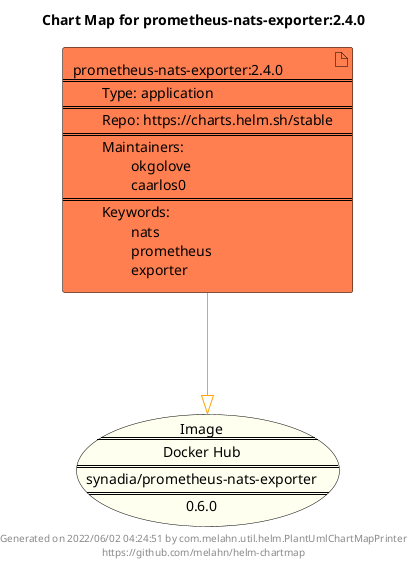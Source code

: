 @startuml
skinparam linetype ortho
skinparam backgroundColor white
skinparam usecaseBorderColor black
skinparam usecaseArrowColor LightSlateGray
skinparam artifactBorderColor black
skinparam artifactArrowColor LightSlateGray

title Chart Map for prometheus-nats-exporter:2.4.0

'There is one referenced Helm Chart
artifact "prometheus-nats-exporter:2.4.0\n====\n\tType: application\n====\n\tRepo: https://charts.helm.sh/stable\n====\n\tMaintainers: \n\t\tokgolove\n\t\tcaarlos0\n====\n\tKeywords: \n\t\tnats\n\t\tprometheus\n\t\texporter" as prometheus_nats_exporter_2_4_0 #Coral

'There is one referenced Docker Image
usecase "Image\n====\nDocker Hub\n====\nsynadia/prometheus-nats-exporter\n====\n0.6.0" as synadia_prometheus_nats_exporter_0_6_0 #Ivory

'Chart Dependencies
prometheus_nats_exporter_2_4_0--[#orange]-|>synadia_prometheus_nats_exporter_0_6_0

center footer Generated on 2022/06/02 04:24:51 by com.melahn.util.helm.PlantUmlChartMapPrinter\nhttps://github.com/melahn/helm-chartmap
@enduml
